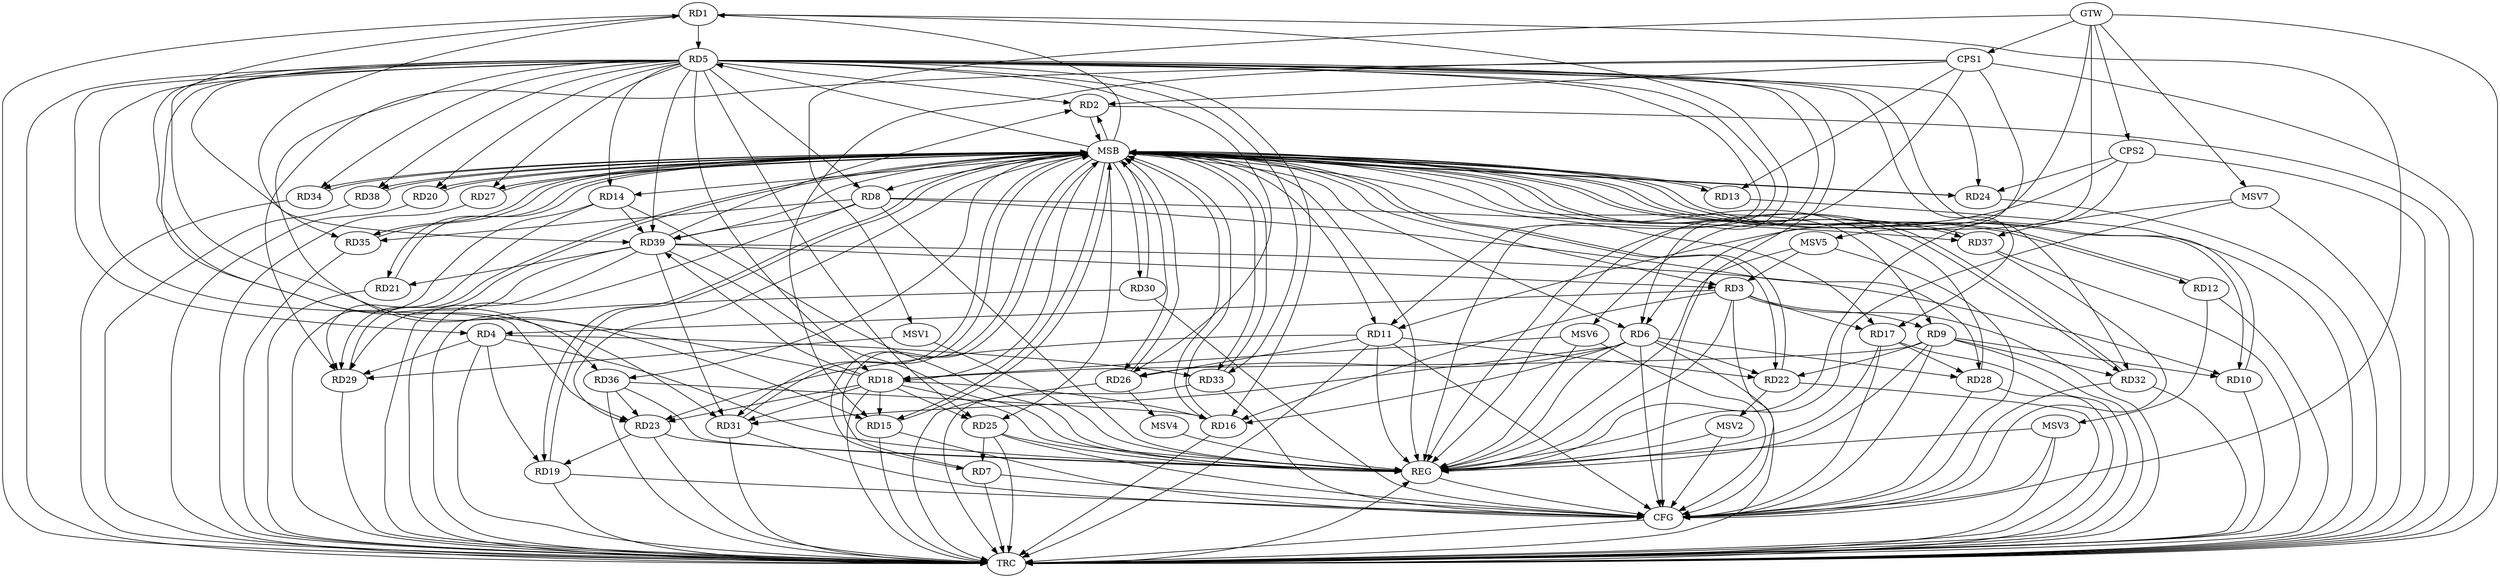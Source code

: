 strict digraph G {
  RD1 [ label="RD1" ];
  RD2 [ label="RD2" ];
  RD3 [ label="RD3" ];
  RD4 [ label="RD4" ];
  RD5 [ label="RD5" ];
  RD6 [ label="RD6" ];
  RD7 [ label="RD7" ];
  RD8 [ label="RD8" ];
  RD9 [ label="RD9" ];
  RD10 [ label="RD10" ];
  RD11 [ label="RD11" ];
  RD12 [ label="RD12" ];
  RD13 [ label="RD13" ];
  RD14 [ label="RD14" ];
  RD15 [ label="RD15" ];
  RD16 [ label="RD16" ];
  RD17 [ label="RD17" ];
  RD18 [ label="RD18" ];
  RD19 [ label="RD19" ];
  RD20 [ label="RD20" ];
  RD21 [ label="RD21" ];
  RD22 [ label="RD22" ];
  RD23 [ label="RD23" ];
  RD24 [ label="RD24" ];
  RD25 [ label="RD25" ];
  RD26 [ label="RD26" ];
  RD27 [ label="RD27" ];
  RD28 [ label="RD28" ];
  RD29 [ label="RD29" ];
  RD30 [ label="RD30" ];
  RD31 [ label="RD31" ];
  RD32 [ label="RD32" ];
  RD33 [ label="RD33" ];
  RD34 [ label="RD34" ];
  RD35 [ label="RD35" ];
  RD36 [ label="RD36" ];
  RD37 [ label="RD37" ];
  RD38 [ label="RD38" ];
  RD39 [ label="RD39" ];
  CPS1 [ label="CPS1" ];
  CPS2 [ label="CPS2" ];
  GTW [ label="GTW" ];
  REG [ label="REG" ];
  MSB [ label="MSB" ];
  CFG [ label="CFG" ];
  TRC [ label="TRC" ];
  MSV1 [ label="MSV1" ];
  MSV2 [ label="MSV2" ];
  MSV3 [ label="MSV3" ];
  MSV4 [ label="MSV4" ];
  MSV5 [ label="MSV5" ];
  MSV6 [ label="MSV6" ];
  MSV7 [ label="MSV7" ];
  RD1 -> RD5;
  RD18 -> RD1;
  RD1 -> RD39;
  RD5 -> RD2;
  RD39 -> RD2;
  RD3 -> RD4;
  RD3 -> RD9;
  RD3 -> RD16;
  RD3 -> RD17;
  RD39 -> RD3;
  RD4 -> RD19;
  RD4 -> RD29;
  RD4 -> RD33;
  RD5 -> RD14;
  RD5 -> RD15;
  RD5 -> RD18;
  RD5 -> RD25;
  RD5 -> RD31;
  RD5 -> RD39;
  RD6 -> RD16;
  RD6 -> RD22;
  RD6 -> RD26;
  RD6 -> RD28;
  RD6 -> RD31;
  RD25 -> RD7;
  RD8 -> RD28;
  RD8 -> RD35;
  RD8 -> RD37;
  RD8 -> RD39;
  RD9 -> RD10;
  RD9 -> RD18;
  RD9 -> RD22;
  RD9 -> RD32;
  RD39 -> RD10;
  RD11 -> RD22;
  RD11 -> RD23;
  RD11 -> RD26;
  RD14 -> RD29;
  RD14 -> RD39;
  RD18 -> RD15;
  RD18 -> RD16;
  RD36 -> RD16;
  RD17 -> RD28;
  RD18 -> RD23;
  RD18 -> RD25;
  RD18 -> RD31;
  RD18 -> RD39;
  RD23 -> RD19;
  RD39 -> RD21;
  RD36 -> RD23;
  RD39 -> RD29;
  RD39 -> RD31;
  CPS1 -> RD29;
  CPS1 -> RD2;
  CPS1 -> RD15;
  CPS1 -> RD13;
  CPS1 -> RD6;
  CPS2 -> RD24;
  CPS2 -> RD11;
  GTW -> CPS1;
  GTW -> CPS2;
  RD1 -> REG;
  RD3 -> REG;
  RD4 -> REG;
  RD5 -> REG;
  RD6 -> REG;
  RD8 -> REG;
  RD9 -> REG;
  RD11 -> REG;
  RD14 -> REG;
  RD17 -> REG;
  RD18 -> REG;
  RD23 -> REG;
  RD25 -> REG;
  RD36 -> REG;
  RD39 -> REG;
  CPS1 -> REG;
  CPS2 -> REG;
  RD2 -> MSB;
  MSB -> RD18;
  MSB -> RD27;
  MSB -> RD38;
  MSB -> REG;
  RD7 -> MSB;
  MSB -> RD3;
  MSB -> RD15;
  MSB -> RD20;
  MSB -> RD32;
  MSB -> RD34;
  RD10 -> MSB;
  MSB -> RD13;
  MSB -> RD39;
  RD12 -> MSB;
  MSB -> RD7;
  MSB -> RD26;
  MSB -> RD30;
  RD13 -> MSB;
  MSB -> RD1;
  MSB -> RD10;
  MSB -> RD19;
  MSB -> RD29;
  RD15 -> MSB;
  MSB -> RD6;
  MSB -> RD33;
  RD16 -> MSB;
  MSB -> RD17;
  MSB -> RD23;
  MSB -> RD24;
  MSB -> RD37;
  RD19 -> MSB;
  MSB -> RD2;
  MSB -> RD5;
  MSB -> RD31;
  RD20 -> MSB;
  RD21 -> MSB;
  RD22 -> MSB;
  RD24 -> MSB;
  MSB -> RD12;
  MSB -> RD16;
  RD26 -> MSB;
  RD27 -> MSB;
  MSB -> RD9;
  MSB -> RD25;
  RD28 -> MSB;
  RD29 -> MSB;
  RD30 -> MSB;
  MSB -> RD14;
  MSB -> RD21;
  MSB -> RD35;
  RD31 -> MSB;
  RD32 -> MSB;
  MSB -> RD11;
  RD33 -> MSB;
  RD34 -> MSB;
  MSB -> RD22;
  RD35 -> MSB;
  RD37 -> MSB;
  MSB -> RD36;
  RD38 -> MSB;
  MSB -> RD8;
  RD37 -> CFG;
  RD32 -> CFG;
  RD7 -> CFG;
  RD17 -> CFG;
  RD6 -> CFG;
  RD5 -> CFG;
  RD1 -> CFG;
  RD28 -> CFG;
  RD25 -> CFG;
  RD15 -> CFG;
  RD31 -> CFG;
  RD11 -> CFG;
  RD19 -> CFG;
  RD3 -> CFG;
  RD9 -> CFG;
  RD30 -> CFG;
  RD33 -> CFG;
  REG -> CFG;
  RD1 -> TRC;
  RD2 -> TRC;
  RD3 -> TRC;
  RD4 -> TRC;
  RD5 -> TRC;
  RD6 -> TRC;
  RD7 -> TRC;
  RD8 -> TRC;
  RD9 -> TRC;
  RD10 -> TRC;
  RD11 -> TRC;
  RD12 -> TRC;
  RD13 -> TRC;
  RD14 -> TRC;
  RD15 -> TRC;
  RD16 -> TRC;
  RD17 -> TRC;
  RD18 -> TRC;
  RD19 -> TRC;
  RD20 -> TRC;
  RD21 -> TRC;
  RD22 -> TRC;
  RD23 -> TRC;
  RD24 -> TRC;
  RD25 -> TRC;
  RD26 -> TRC;
  RD27 -> TRC;
  RD28 -> TRC;
  RD29 -> TRC;
  RD30 -> TRC;
  RD31 -> TRC;
  RD32 -> TRC;
  RD33 -> TRC;
  RD34 -> TRC;
  RD35 -> TRC;
  RD36 -> TRC;
  RD37 -> TRC;
  RD38 -> TRC;
  RD39 -> TRC;
  CPS1 -> TRC;
  CPS2 -> TRC;
  GTW -> TRC;
  CFG -> TRC;
  TRC -> REG;
  RD5 -> RD4;
  RD5 -> RD11;
  RD5 -> RD17;
  RD5 -> RD24;
  RD5 -> RD26;
  RD5 -> RD6;
  RD5 -> RD20;
  RD5 -> RD36;
  RD5 -> RD34;
  RD5 -> RD33;
  RD5 -> RD8;
  RD5 -> RD32;
  RD5 -> RD16;
  RD5 -> RD35;
  RD5 -> RD23;
  RD5 -> RD27;
  RD5 -> RD38;
  MSV1 -> RD29;
  GTW -> MSV1;
  MSV1 -> REG;
  RD22 -> MSV2;
  MSV2 -> REG;
  MSV2 -> CFG;
  RD12 -> MSV3;
  MSV3 -> REG;
  MSV3 -> TRC;
  MSV3 -> CFG;
  RD26 -> MSV4;
  MSV4 -> REG;
  MSV5 -> RD3;
  GTW -> MSV5;
  MSV5 -> REG;
  MSV5 -> CFG;
  MSV6 -> RD18;
  GTW -> MSV6;
  MSV6 -> REG;
  MSV6 -> CFG;
  MSV7 -> RD37;
  GTW -> MSV7;
  MSV7 -> REG;
  MSV7 -> TRC;
}
